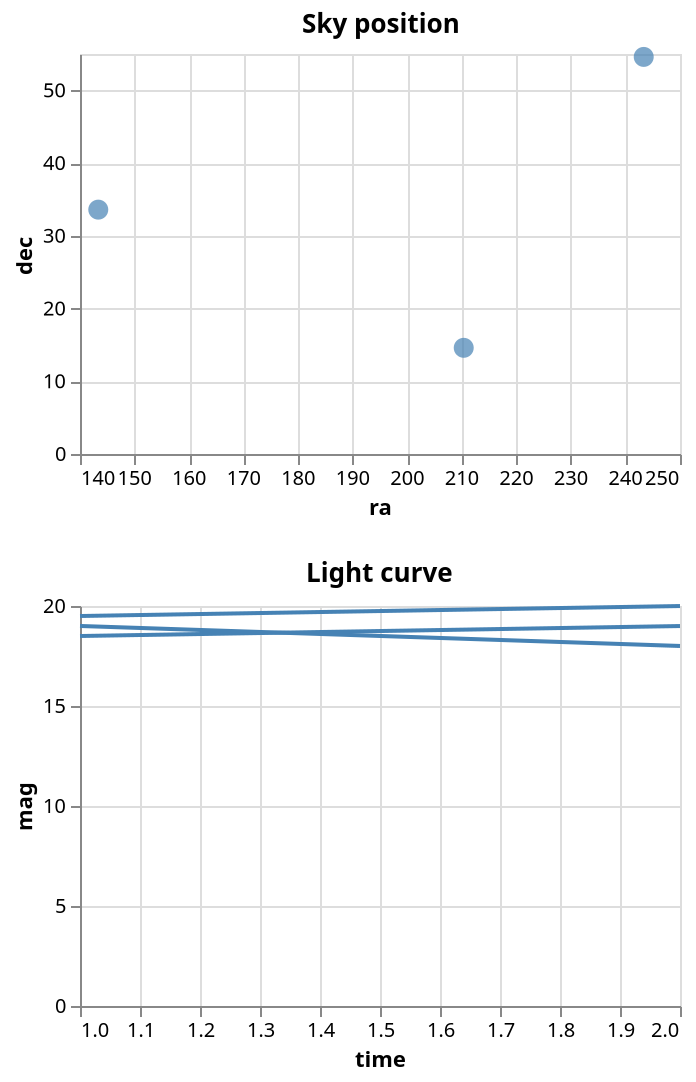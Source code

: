 {
  "$schema": "https://vega.github.io/schema/vega-lite/v2.json",
  "description": "Show a line chart corresponding to selected points.",
  "data": {
    "values": [
      {"id": "1", "ra": "243.35", "dec": "+54.6", "time": "2", "mag": 19},
      {"id": "1", "ra": "243.35", "dec": "+54.6", "time": "1", "mag": 18.5},
      {"id": "2", "ra": "210.35", "dec": "+14.6", "time": "2", "mag": 20},
      {"id": "2", "ra": "210.35", "dec": "+14.6", "time": "1", "mag": 19.5},
      {"id": "3", "ra": "143.35", "dec": "+33.6", "time": "2", "mag": 18},
      {"id": "3", "ra": "143.35", "dec": "+33.6", "time": "1", "mag": 19}
    ]
  },
  "vconcat": [
    {
      "width": 300,
      "height": 200,
      "title": "Sky position",
      "transform": [{"aggregate": [], "groupby": ["ra", "dec", "id"]}],
      "selection": {
        "pts": {"type": "single", "fields": ["id"], "empty": "all"}
      },
      "encoding": {
        "x": {"field": "ra", "type": "quantitative", "scale": {"zero": false}},
        "y": {"field": "dec", "type": "quantitative"},
        "color": {
          "condition": {"selection": "pts", "value": "steelblue"},
          "value": "grey"
        },
        "size": {"value": 100}
      },
      "mark": "circle"
    },
    {
      "width": 300,
      "height": 200,
      "title": "Light curve",
      "transform": [{"filter": {"selection": "pts"}}],
      "encoding": {
        "x": {
          "field": "time",
          "type": "quantitative",
          "scale": {"zero": false}
        },
        "y": {"field": "mag", "type": "quantitative"},
        "color": {"value": "steelblue"},
        "detail": {"field": "id", "type": "nominal"}
      },
      "mark": "line"
    }
  ]
}

